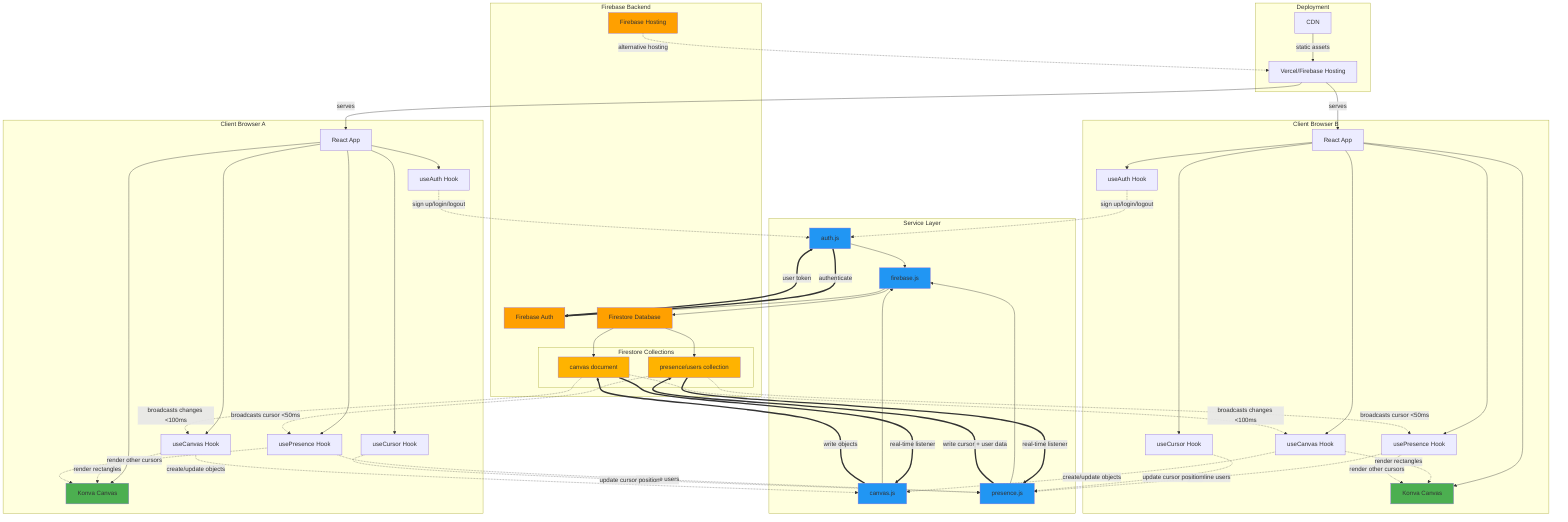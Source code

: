 graph TB
    subgraph "Client Browser A"
        A1[React App]
        A2[Konva Canvas]
        A3[useAuth Hook]
        A4[useCanvas Hook]
        A5[usePresence Hook]
        A6[useCursor Hook]
        
        A1 --> A2
        A1 --> A3
        A1 --> A4
        A1 --> A5
        A1 --> A6
    end
    
    subgraph "Client Browser B"
        B1[React App]
        B2[Konva Canvas]
        B3[useAuth Hook]
        B4[useCanvas Hook]
        B5[usePresence Hook]
        B6[useCursor Hook]
        
        B1 --> B2
        B1 --> B3
        B1 --> B4
        B1 --> B5
        B1 --> B6
    end
    
    subgraph "Service Layer"
        S1[auth.js]
        S2[canvas.js]
        S3[presence.js]
        S4[firebase.js]
    end
    
    subgraph "Firebase Backend"
        FB1[Firebase Auth]
        FB2[Firestore Database]
        FB3[Firebase Hosting]
        
        subgraph "Firestore Collections"
            FC1["canvas document"]
            FC2["presence/users collection"]
        end
        
        FB2 --> FC1
        FB2 --> FC2
    end
    
    subgraph "Deployment"
        D1[Vercel/Firebase Hosting]
        D2[CDN]
    end
    
    %% Client A to Services
    A3 -.->|sign up/login/logout| S1
    A4 -.->|create/update objects| S2
    A5 -.->|get online users| S3
    A6 -.->|update cursor position| S3
    
    %% Client B to Services
    B3 -.->|sign up/login/logout| S1
    B4 -.->|create/update objects| S2
    B5 -.->|get online users| S3
    B6 -.->|update cursor position| S3
    
    %% Services to Firebase Config
    S1 --> S4
    S2 --> S4
    S3 --> S4
    
    %% Firebase Config to Backend
    S4 --> FB1
    S4 --> FB2
    
    %% Auth Flow
    S1 ==>|authenticate| FB1
    FB1 ==>|user token| S1
    
    %% Canvas Data Flow
    S2 ==>|write objects| FC1
    FC1 ==>|real-time listener| S2
    A4 -.->|render rectangles| A2
    B4 -.->|render rectangles| B2
    
    %% Presence/Cursor Flow
    S3 ==>|write cursor + user data| FC2
    FC2 ==>|real-time listener| S3
    A5 -.->|render other cursors| A2
    B5 -.->|render other cursors| B2
    
    %% Deployment
    D1 -->|serves| A1
    D1 -->|serves| B1
    D2 -->|static assets| D1
    FB3 -.->|alternative hosting| D1
    
    %% Real-time Sync Indicators
    FC1 -.->|broadcasts changes <100ms| A4
    FC1 -.->|broadcasts changes <100ms| B4
    FC2 -.->|broadcasts cursor <50ms| A5
    FC2 -.->|broadcasts cursor <50ms| B5
    
    style FB1 fill:#FFA000
    style FB2 fill:#FFA000
    style FB3 fill:#FFA000
    style FC1 fill:#FFB300
    style FC2 fill:#FFB300
    style A2 fill:#4CAF50
    style B2 fill:#4CAF50
    style S1 fill:#2196F3
    style S2 fill:#2196F3
    style S3 fill:#2196F3
    style S4 fill:#2196F3